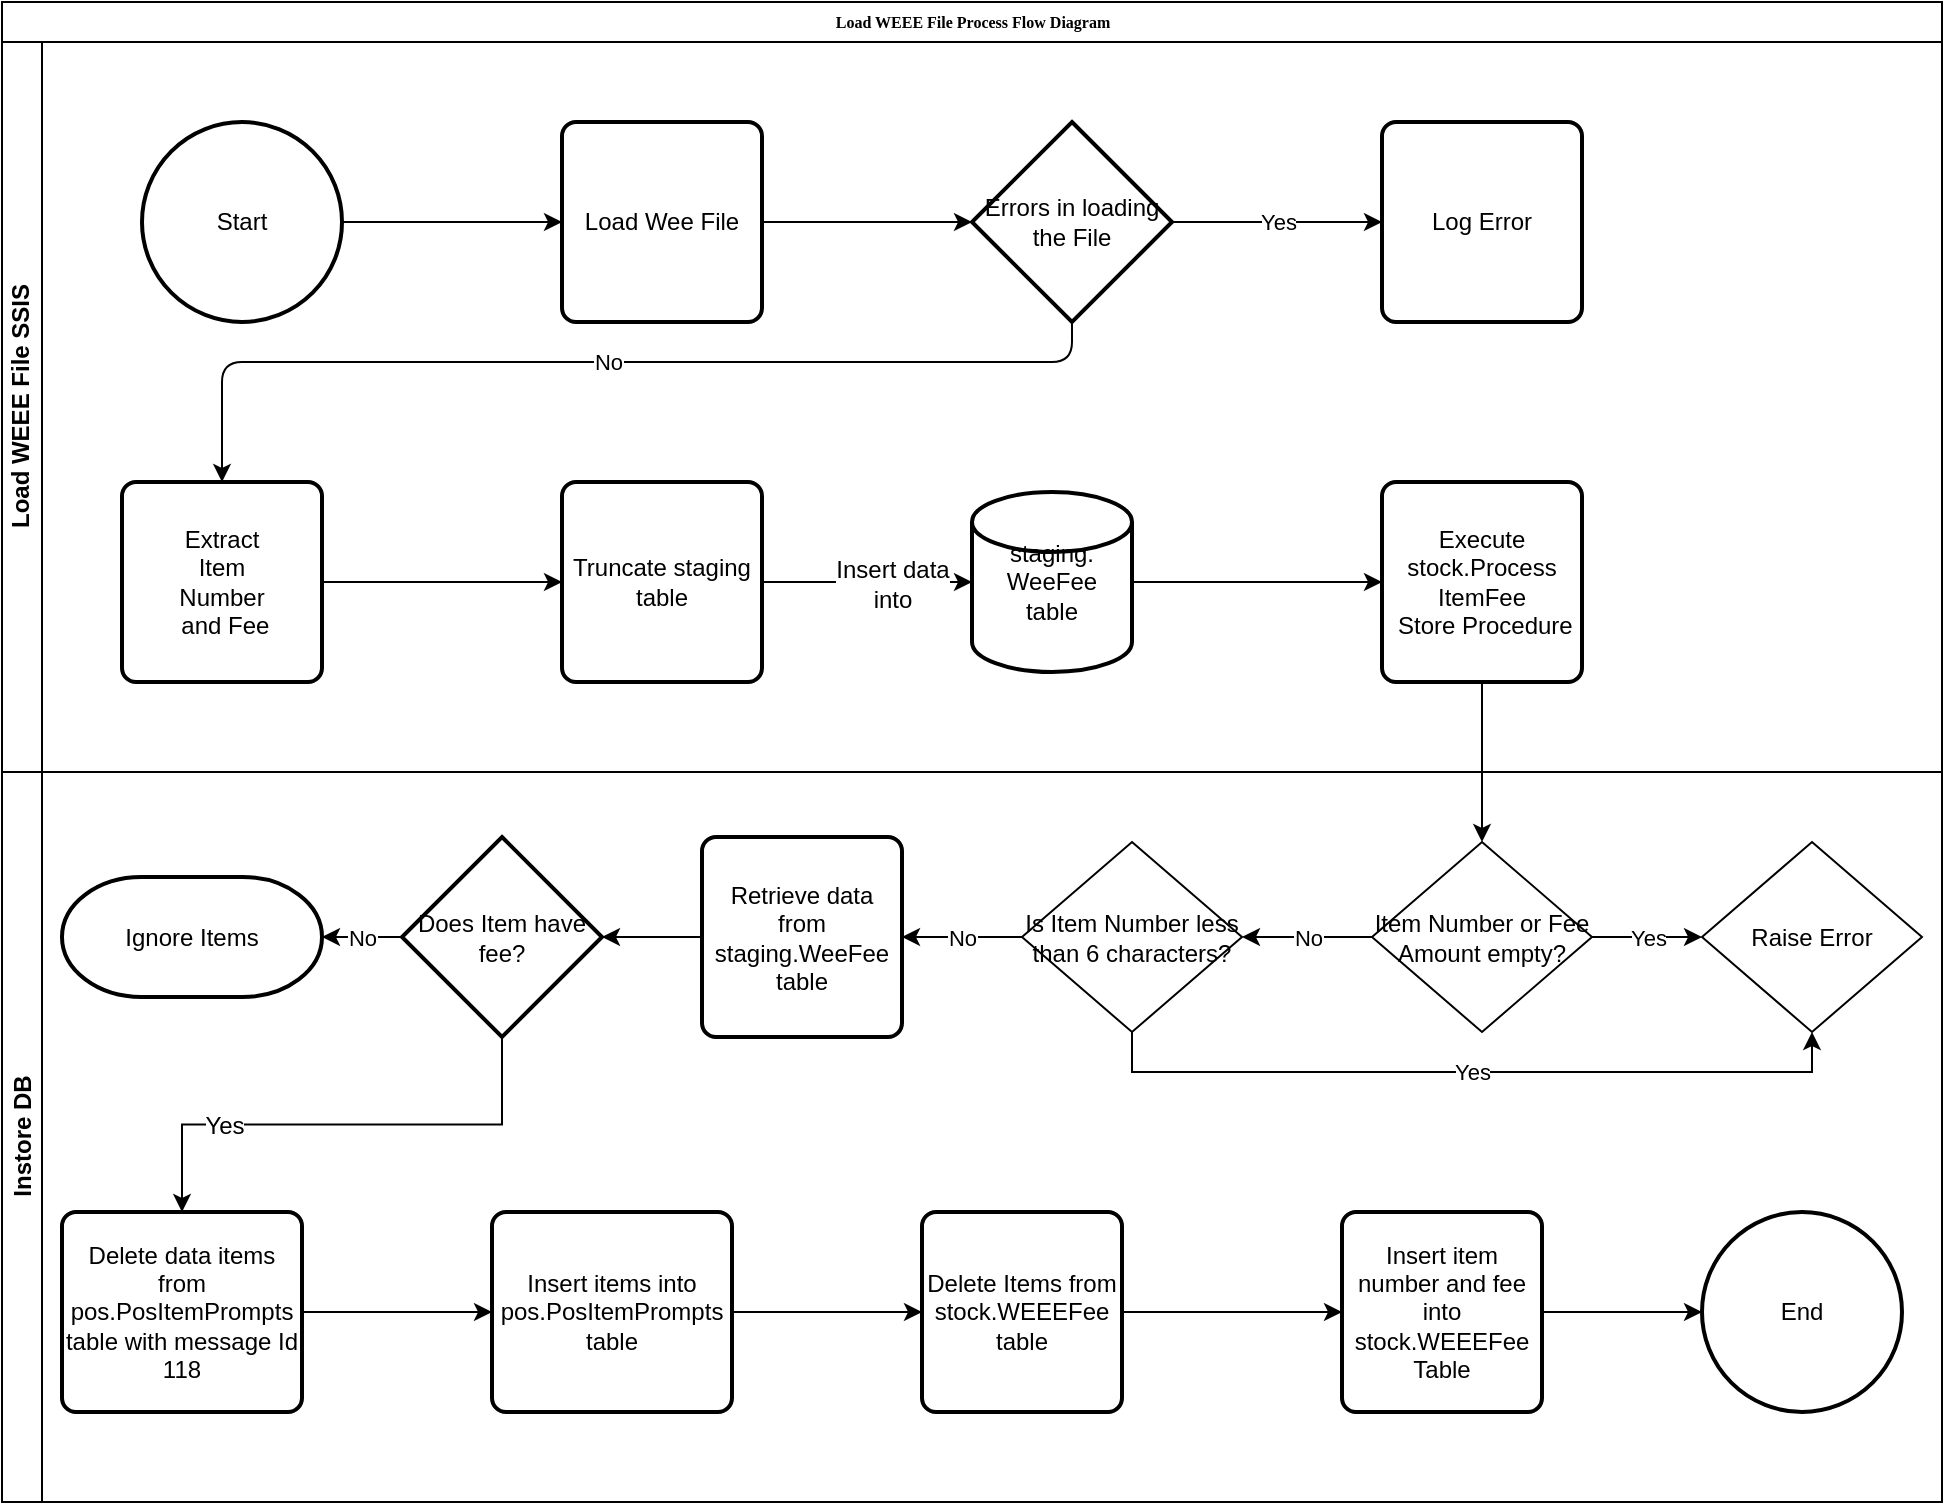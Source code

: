 <mxfile version="11.1.4" type="device"><diagram name="Page-1" id="c7488fd3-1785-93aa-aadb-54a6760d102a"><mxGraphModel dx="1422" dy="867" grid="1" gridSize="10" guides="1" tooltips="1" connect="1" arrows="1" fold="1" page="1" pageScale="1" pageWidth="1100" pageHeight="850" background="#ffffff" math="0" shadow="0"><root><mxCell id="0"/><mxCell id="1" parent="0"/><mxCell id="2b4e8129b02d487f-1" value="Load WEEE File Process Flow Diagram" style="swimlane;html=1;childLayout=stackLayout;horizontal=1;startSize=20;horizontalStack=0;rounded=0;shadow=0;labelBackgroundColor=none;strokeColor=#000000;strokeWidth=1;fillColor=#ffffff;fontFamily=Verdana;fontSize=8;fontColor=#000000;align=center;" parent="1" vertex="1"><mxGeometry x="80" y="70" width="970" height="750" as="geometry"/></mxCell><mxCell id="2b4e8129b02d487f-32" value="No" style="edgeStyle=orthogonalEdgeStyle;rounded=0;html=1;labelBackgroundColor=none;startArrow=none;startFill=0;startSize=5;endArrow=classicThin;endFill=1;endSize=5;jettySize=auto;orthogonalLoop=1;strokeColor=#000000;strokeWidth=1;fontFamily=Verdana;fontSize=8;fontColor=#000000;" parent="2b4e8129b02d487f-1" edge="1"><mxGeometry x="-0.953" y="15" relative="1" as="geometry"><Array as="points"><mxPoint x="345" y="440"/><mxPoint x="155" y="440"/></Array><mxPoint as="offset"/><mxPoint x="155" y="257" as="targetPoint"/></mxGeometry></mxCell><mxCell id="2b4e8129b02d487f-2" value="Load WEEE File SSIS" style="swimlane;html=1;startSize=20;horizontal=0;" parent="2b4e8129b02d487f-1" vertex="1"><mxGeometry y="20" width="970" height="365" as="geometry"/></mxCell><mxCell id="0svF0BxTneEo-bMSY9W5-1" value="Start" style="strokeWidth=2;html=1;shape=mxgraph.flowchart.start_2;whiteSpace=wrap;" parent="2b4e8129b02d487f-2" vertex="1"><mxGeometry x="70" y="40" width="100" height="100" as="geometry"/></mxCell><mxCell id="0svF0BxTneEo-bMSY9W5-3" value="Load Wee File" style="rounded=1;whiteSpace=wrap;html=1;absoluteArcSize=1;arcSize=14;strokeWidth=2;gradientColor=#ffffff;" parent="2b4e8129b02d487f-2" vertex="1"><mxGeometry x="280" y="40" width="100" height="100" as="geometry"/></mxCell><mxCell id="0svF0BxTneEo-bMSY9W5-18" value="" style="endArrow=classic;html=1;entryX=0;entryY=0.5;entryDx=0;entryDy=0;" parent="2b4e8129b02d487f-2" target="0svF0BxTneEo-bMSY9W5-3" edge="1"><mxGeometry width="50" height="50" relative="1" as="geometry"><mxPoint x="169" y="90" as="sourcePoint"/><mxPoint x="140" y="10" as="targetPoint"/></mxGeometry></mxCell><mxCell id="0svF0BxTneEo-bMSY9W5-14" value="Errors in loading the File" style="strokeWidth=2;html=1;shape=mxgraph.flowchart.decision;whiteSpace=wrap;" parent="2b4e8129b02d487f-2" vertex="1"><mxGeometry x="485" y="40" width="100" height="100" as="geometry"/></mxCell><mxCell id="0svF0BxTneEo-bMSY9W5-2" value="" style="edgeStyle=orthogonalEdgeStyle;rounded=0;orthogonalLoop=1;jettySize=auto;html=1;entryX=0;entryY=0.5;entryDx=0;entryDy=0;entryPerimeter=0;" parent="2b4e8129b02d487f-2" source="0svF0BxTneEo-bMSY9W5-3" target="0svF0BxTneEo-bMSY9W5-14" edge="1"><mxGeometry relative="1" as="geometry"/></mxCell><mxCell id="0svF0BxTneEo-bMSY9W5-16" value="Log Error" style="rounded=1;whiteSpace=wrap;html=1;absoluteArcSize=1;arcSize=14;strokeWidth=2;" parent="2b4e8129b02d487f-2" vertex="1"><mxGeometry x="690" y="40" width="100" height="100" as="geometry"/></mxCell><mxCell id="0svF0BxTneEo-bMSY9W5-15" value="Yes" style="endArrow=classic;html=1;exitX=1;exitY=0.5;exitDx=0;exitDy=0;exitPerimeter=0;" parent="2b4e8129b02d487f-2" source="0svF0BxTneEo-bMSY9W5-14" target="0svF0BxTneEo-bMSY9W5-16" edge="1"><mxGeometry width="50" height="50" relative="1" as="geometry"><mxPoint x="-50" y="540" as="sourcePoint"/><mxPoint x="130" y="320" as="targetPoint"/></mxGeometry></mxCell><mxCell id="0svF0BxTneEo-bMSY9W5-4" value="Extract&lt;br&gt;Item&lt;br&gt;Number&lt;br&gt;&amp;nbsp;and Fee" style="rounded=1;whiteSpace=wrap;html=1;absoluteArcSize=1;arcSize=14;strokeWidth=2;gradientColor=#ffffff;" parent="2b4e8129b02d487f-2" vertex="1"><mxGeometry x="60" y="220" width="100" height="100" as="geometry"/></mxCell><mxCell id="0svF0BxTneEo-bMSY9W5-17" value="No" style="endArrow=classic;html=1;exitX=0.5;exitY=1;exitDx=0;exitDy=0;exitPerimeter=0;entryX=0.5;entryY=0;entryDx=0;entryDy=0;" parent="2b4e8129b02d487f-2" source="0svF0BxTneEo-bMSY9W5-14" target="0svF0BxTneEo-bMSY9W5-4" edge="1"><mxGeometry width="50" height="50" relative="1" as="geometry"><mxPoint x="105" y="465" as="sourcePoint"/><mxPoint x="110" y="183" as="targetPoint"/><Array as="points"><mxPoint x="535" y="160"/><mxPoint x="320" y="160"/><mxPoint x="220" y="160"/><mxPoint x="110" y="160"/></Array></mxGeometry></mxCell><mxCell id="0svF0BxTneEo-bMSY9W5-10" value="Execute stock.Process&lt;br&gt;ItemFee&lt;br&gt;&amp;nbsp;Store Procedure" style="rounded=1;whiteSpace=wrap;html=1;absoluteArcSize=1;arcSize=14;strokeWidth=2;" parent="2b4e8129b02d487f-2" vertex="1"><mxGeometry x="690" y="220" width="100" height="100" as="geometry"/></mxCell><mxCell id="0svF0BxTneEo-bMSY9W5-6" value="Truncate staging table" style="rounded=1;whiteSpace=wrap;html=1;absoluteArcSize=1;arcSize=14;strokeWidth=2;" parent="2b4e8129b02d487f-2" vertex="1"><mxGeometry x="280" y="220" width="100" height="100" as="geometry"/></mxCell><mxCell id="0svF0BxTneEo-bMSY9W5-7" value="staging.&lt;br&gt;WeeFee&lt;br&gt;table" style="strokeWidth=2;html=1;shape=mxgraph.flowchart.database;whiteSpace=wrap;" parent="2b4e8129b02d487f-2" vertex="1"><mxGeometry x="485" y="225" width="80" height="90" as="geometry"/></mxCell><mxCell id="0svF0BxTneEo-bMSY9W5-8" value="" style="endArrow=classic;html=1;entryX=0;entryY=0.5;entryDx=0;entryDy=0;entryPerimeter=0;" parent="2b4e8129b02d487f-2" source="0svF0BxTneEo-bMSY9W5-6" target="0svF0BxTneEo-bMSY9W5-7" edge="1"><mxGeometry width="50" height="50" relative="1" as="geometry"><mxPoint x="230" y="480" as="sourcePoint"/><mxPoint x="190" y="550" as="targetPoint"/></mxGeometry></mxCell><mxCell id="0svF0BxTneEo-bMSY9W5-9" value="Insert data&lt;br&gt;into" style="text;html=1;resizable=0;points=[];align=center;verticalAlign=middle;labelBackgroundColor=#ffffff;" parent="0svF0BxTneEo-bMSY9W5-8" vertex="1" connectable="0"><mxGeometry x="0.24" y="-1" relative="1" as="geometry"><mxPoint as="offset"/></mxGeometry></mxCell><mxCell id="0svF0BxTneEo-bMSY9W5-11" value="" style="endArrow=classic;html=1;entryX=0;entryY=0.5;entryDx=0;entryDy=0;exitX=1;exitY=0.5;exitDx=0;exitDy=0;exitPerimeter=0;" parent="2b4e8129b02d487f-2" source="0svF0BxTneEo-bMSY9W5-7" target="0svF0BxTneEo-bMSY9W5-10" edge="1"><mxGeometry width="50" height="50" relative="1" as="geometry"><mxPoint x="492" y="520" as="sourcePoint"/><mxPoint x="542" y="470" as="targetPoint"/></mxGeometry></mxCell><mxCell id="0svF0BxTneEo-bMSY9W5-5" value="" style="edgeStyle=orthogonalEdgeStyle;rounded=0;orthogonalLoop=1;jettySize=auto;html=1;exitX=1;exitY=0.5;exitDx=0;exitDy=0;" parent="2b4e8129b02d487f-2" source="0svF0BxTneEo-bMSY9W5-4" edge="1"><mxGeometry relative="1" as="geometry"><mxPoint x="49" y="480" as="sourcePoint"/><mxPoint x="280" y="270" as="targetPoint"/><Array as="points"><mxPoint x="220" y="270"/><mxPoint x="220" y="270"/></Array></mxGeometry></mxCell><mxCell id="kK9htXFkrFPX3QefomR3-6" style="edgeStyle=orthogonalEdgeStyle;rounded=0;orthogonalLoop=1;jettySize=auto;html=1;" edge="1" parent="2b4e8129b02d487f-1" source="0svF0BxTneEo-bMSY9W5-10" target="kK9htXFkrFPX3QefomR3-2"><mxGeometry relative="1" as="geometry"/></mxCell><mxCell id="2b4e8129b02d487f-3" value="Instore DB" style="swimlane;html=1;startSize=20;horizontal=0;" parent="2b4e8129b02d487f-1" vertex="1"><mxGeometry y="385" width="970" height="365" as="geometry"/></mxCell><mxCell id="kK9htXFkrFPX3QefomR3-13" style="edgeStyle=orthogonalEdgeStyle;rounded=0;orthogonalLoop=1;jettySize=auto;html=1;entryX=1;entryY=0.5;entryDx=0;entryDy=0;entryPerimeter=0;" edge="1" parent="2b4e8129b02d487f-3" source="kK9htXFkrFPX3QefomR3-1" target="kK9htXFkrFPX3QefomR3-12"><mxGeometry relative="1" as="geometry"/></mxCell><mxCell id="kK9htXFkrFPX3QefomR3-1" value="Retrieve data from staging.WeeFee table" style="rounded=1;whiteSpace=wrap;html=1;absoluteArcSize=1;arcSize=14;strokeWidth=2;" vertex="1" parent="2b4e8129b02d487f-3"><mxGeometry x="350" y="32.5" width="100" height="100" as="geometry"/></mxCell><mxCell id="kK9htXFkrFPX3QefomR3-4" value="No" style="edgeStyle=orthogonalEdgeStyle;rounded=0;orthogonalLoop=1;jettySize=auto;html=1;entryX=1;entryY=0.5;entryDx=0;entryDy=0;" edge="1" parent="2b4e8129b02d487f-3" source="kK9htXFkrFPX3QefomR3-2" target="kK9htXFkrFPX3QefomR3-3"><mxGeometry relative="1" as="geometry"/></mxCell><mxCell id="kK9htXFkrFPX3QefomR3-10" value="Yes" style="edgeStyle=orthogonalEdgeStyle;rounded=0;orthogonalLoop=1;jettySize=auto;html=1;" edge="1" parent="2b4e8129b02d487f-3" source="kK9htXFkrFPX3QefomR3-2" target="kK9htXFkrFPX3QefomR3-9"><mxGeometry relative="1" as="geometry"/></mxCell><mxCell id="kK9htXFkrFPX3QefomR3-2" value="Item Number or Fee Amount empty?" style="rhombus;whiteSpace=wrap;html=1;" vertex="1" parent="2b4e8129b02d487f-3"><mxGeometry x="685" y="35" width="110" height="95" as="geometry"/></mxCell><mxCell id="kK9htXFkrFPX3QefomR3-9" value="Raise Error" style="rhombus;whiteSpace=wrap;html=1;" vertex="1" parent="2b4e8129b02d487f-3"><mxGeometry x="850" y="35" width="110" height="95" as="geometry"/></mxCell><mxCell id="kK9htXFkrFPX3QefomR3-11" value="Yes" style="edgeStyle=orthogonalEdgeStyle;rounded=0;orthogonalLoop=1;jettySize=auto;html=1;entryX=0.5;entryY=1;entryDx=0;entryDy=0;exitX=0.5;exitY=1;exitDx=0;exitDy=0;" edge="1" parent="2b4e8129b02d487f-3" source="kK9htXFkrFPX3QefomR3-3" target="kK9htXFkrFPX3QefomR3-9"><mxGeometry relative="1" as="geometry"/></mxCell><mxCell id="kK9htXFkrFPX3QefomR3-3" value="Is Item Number less than 6 characters?" style="rhombus;whiteSpace=wrap;html=1;" vertex="1" parent="2b4e8129b02d487f-3"><mxGeometry x="510" y="35" width="110" height="95" as="geometry"/></mxCell><mxCell id="kK9htXFkrFPX3QefomR3-5" value="No" style="endArrow=classic;html=1;entryX=1;entryY=0.5;entryDx=0;entryDy=0;exitX=0;exitY=0.5;exitDx=0;exitDy=0;" edge="1" parent="2b4e8129b02d487f-3" source="kK9htXFkrFPX3QefomR3-3" target="kK9htXFkrFPX3QefomR3-1"><mxGeometry width="50" height="50" relative="1" as="geometry"><mxPoint y="435" as="sourcePoint"/><mxPoint x="50" y="385" as="targetPoint"/></mxGeometry></mxCell><mxCell id="kK9htXFkrFPX3QefomR3-34" style="edgeStyle=orthogonalEdgeStyle;rounded=0;orthogonalLoop=1;jettySize=auto;html=1;entryX=0.5;entryY=0;entryDx=0;entryDy=0;exitX=0.5;exitY=1;exitDx=0;exitDy=0;exitPerimeter=0;" edge="1" parent="2b4e8129b02d487f-3" source="kK9htXFkrFPX3QefomR3-12" target="kK9htXFkrFPX3QefomR3-26"><mxGeometry relative="1" as="geometry"/></mxCell><mxCell id="kK9htXFkrFPX3QefomR3-37" value="Yes" style="text;html=1;resizable=0;points=[];align=center;verticalAlign=middle;labelBackgroundColor=#ffffff;" vertex="1" connectable="0" parent="kK9htXFkrFPX3QefomR3-34"><mxGeometry x="0.479" relative="1" as="geometry"><mxPoint as="offset"/></mxGeometry></mxCell><mxCell id="kK9htXFkrFPX3QefomR3-12" value="&lt;span style=&quot;white-space: normal&quot;&gt;Does Item have fee?&lt;/span&gt;" style="strokeWidth=2;html=1;shape=mxgraph.flowchart.decision;whiteSpace=wrap;" vertex="1" parent="2b4e8129b02d487f-3"><mxGeometry x="200" y="32.5" width="100" height="100" as="geometry"/></mxCell><mxCell id="kK9htXFkrFPX3QefomR3-14" value="Ignore Items" style="strokeWidth=2;html=1;shape=mxgraph.flowchart.terminator;whiteSpace=wrap;rounded=1;gradientColor=#ffffff;" vertex="1" parent="2b4e8129b02d487f-3"><mxGeometry x="30" y="52.5" width="130" height="60" as="geometry"/></mxCell><mxCell id="kK9htXFkrFPX3QefomR3-15" value="No" style="endArrow=classic;html=1;entryX=1;entryY=0.5;entryDx=0;entryDy=0;entryPerimeter=0;" edge="1" parent="2b4e8129b02d487f-3" source="kK9htXFkrFPX3QefomR3-12" target="kK9htXFkrFPX3QefomR3-14"><mxGeometry width="50" height="50" relative="1" as="geometry"><mxPoint y="435" as="sourcePoint"/><mxPoint x="50" y="385" as="targetPoint"/></mxGeometry></mxCell><mxCell id="kK9htXFkrFPX3QefomR3-31" value="End" style="strokeWidth=2;html=1;shape=mxgraph.flowchart.start_2;whiteSpace=wrap;rounded=1;gradientColor=#ffffff;" vertex="1" parent="2b4e8129b02d487f-3"><mxGeometry x="850" y="220" width="100" height="100" as="geometry"/></mxCell><mxCell id="kK9htXFkrFPX3QefomR3-29" value="Insert item number and fee into stock.WEEEFee Table" style="rounded=1;whiteSpace=wrap;html=1;absoluteArcSize=1;arcSize=14;strokeWidth=2;gradientColor=#ffffff;" vertex="1" parent="2b4e8129b02d487f-3"><mxGeometry x="670" y="220" width="100" height="100" as="geometry"/></mxCell><mxCell id="kK9htXFkrFPX3QefomR3-32" value="" style="edgeStyle=segmentEdgeStyle;endArrow=classic;html=1;exitX=1;exitY=0.5;exitDx=0;exitDy=0;entryX=0;entryY=0.5;entryDx=0;entryDy=0;entryPerimeter=0;" edge="1" parent="2b4e8129b02d487f-3" source="kK9htXFkrFPX3QefomR3-29" target="kK9htXFkrFPX3QefomR3-31"><mxGeometry width="50" height="50" relative="1" as="geometry"><mxPoint x="742.5" y="407.5" as="sourcePoint"/><mxPoint x="850" y="260" as="targetPoint"/><Array as="points"><mxPoint x="830" y="270"/><mxPoint x="830" y="270"/></Array></mxGeometry></mxCell><mxCell id="kK9htXFkrFPX3QefomR3-30" value="Delete Items from stock.WEEEFee table" style="rounded=1;whiteSpace=wrap;html=1;absoluteArcSize=1;arcSize=14;strokeWidth=2;gradientColor=#ffffff;" vertex="1" parent="2b4e8129b02d487f-3"><mxGeometry x="460" y="220" width="100" height="100" as="geometry"/></mxCell><mxCell id="kK9htXFkrFPX3QefomR3-28" value="" style="edgeStyle=orthogonalEdgeStyle;rounded=0;orthogonalLoop=1;jettySize=auto;html=1;entryX=0;entryY=0.5;entryDx=0;entryDy=0;exitX=1;exitY=0.5;exitDx=0;exitDy=0;" edge="1" parent="2b4e8129b02d487f-3" source="kK9htXFkrFPX3QefomR3-30" target="kK9htXFkrFPX3QefomR3-29"><mxGeometry relative="1" as="geometry"><mxPoint x="335" y="517.5" as="sourcePoint"/></mxGeometry></mxCell><mxCell id="kK9htXFkrFPX3QefomR3-26" value="Delete data items from pos.PosItemPrompts table with message Id 118" style="rounded=1;whiteSpace=wrap;html=1;absoluteArcSize=1;arcSize=14;strokeWidth=2;gradientColor=#ffffff;" vertex="1" parent="2b4e8129b02d487f-3"><mxGeometry x="30" y="220" width="120" height="100" as="geometry"/></mxCell><mxCell id="kK9htXFkrFPX3QefomR3-27" value="Insert items into pos.PosItemPrompts table" style="rounded=1;whiteSpace=wrap;html=1;absoluteArcSize=1;arcSize=14;strokeWidth=2;gradientColor=#ffffff;" vertex="1" parent="2b4e8129b02d487f-3"><mxGeometry x="245" y="220" width="120" height="100" as="geometry"/></mxCell><mxCell id="kK9htXFkrFPX3QefomR3-35" value="" style="endArrow=classic;html=1;entryX=0;entryY=0.5;entryDx=0;entryDy=0;" edge="1" parent="2b4e8129b02d487f-3" source="kK9htXFkrFPX3QefomR3-26" target="kK9htXFkrFPX3QefomR3-27"><mxGeometry width="50" height="50" relative="1" as="geometry"><mxPoint y="480" as="sourcePoint"/><mxPoint x="50" y="430" as="targetPoint"/></mxGeometry></mxCell><mxCell id="kK9htXFkrFPX3QefomR3-36" value="" style="endArrow=classic;html=1;entryX=0;entryY=0.5;entryDx=0;entryDy=0;exitX=1;exitY=0.5;exitDx=0;exitDy=0;" edge="1" parent="2b4e8129b02d487f-3" source="kK9htXFkrFPX3QefomR3-27" target="kK9htXFkrFPX3QefomR3-30"><mxGeometry width="50" height="50" relative="1" as="geometry"><mxPoint y="480" as="sourcePoint"/><mxPoint x="50" y="430" as="targetPoint"/></mxGeometry></mxCell></root></mxGraphModel></diagram></mxfile>